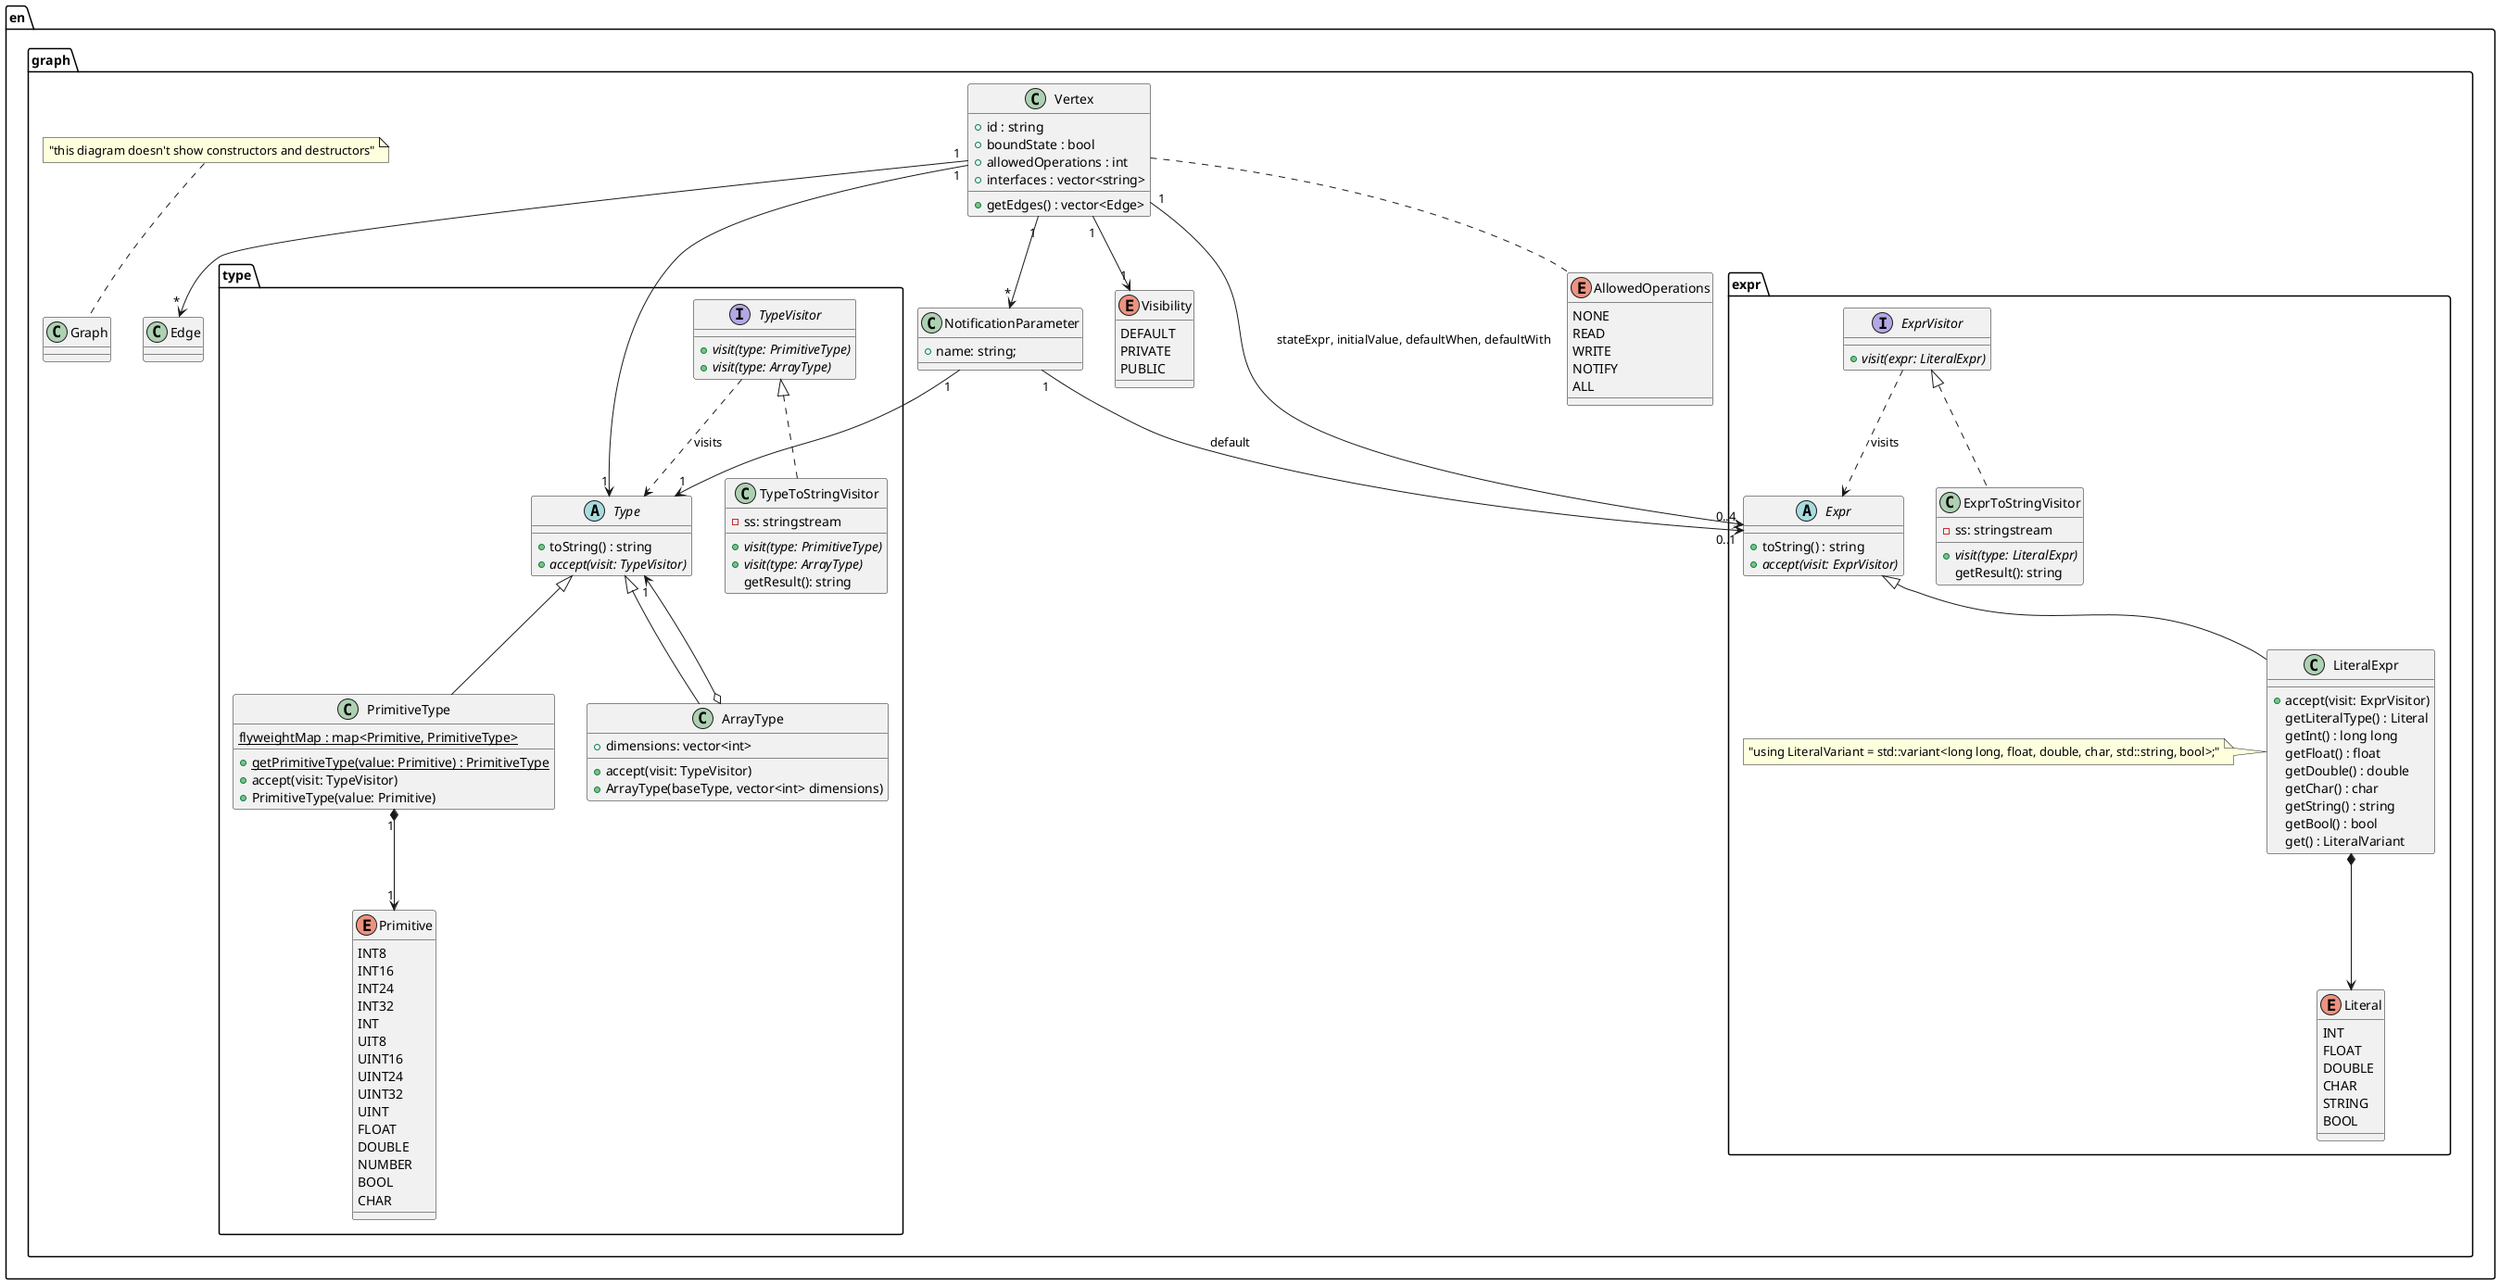 @startuml "class"

package en {

  package graph {

    package type {
      abstract class Type {
        + toString() : string
        {abstract} + accept(visit: TypeVisitor)
      }

      class PrimitiveType extends Type {
        {static} flyweightMap : map<Primitive, PrimitiveType>
        {static} + getPrimitiveType(value: Primitive) : PrimitiveType
        + accept(visit: TypeVisitor)
        + PrimitiveType(value: Primitive)
      }

      PrimitiveType "1" *--> "1" Primitive

      enum Primitive {
        INT8
        INT16
        INT24
        INT32
        INT
        UIT8
        UINT16
        UINT24
        UINT32
        UINT
        FLOAT
        DOUBLE
        NUMBER
        BOOL
        CHAR
      }

      class ArrayType extends Type {
        + dimensions: vector<int>
        + accept(visit: TypeVisitor)
        + ArrayType(baseType, vector<int> dimensions)
      }

      ArrayType o--> "1" Type

      interface TypeVisitor {
        {abstract} + visit(type: PrimitiveType)
        {abstract} + visit(type: ArrayType)
      }

      TypeVisitor ..> Type : visits

      class TypeToStringVisitor implements TypeVisitor {
        - ss: stringstream
        {abstract} + visit(type: PrimitiveType)
        {abstract} + visit(type: ArrayType)
        getResult(): string
      }

    }

    package expr {
      abstract class Expr {
        +toString() : string
        {abstract} + accept(visit: ExprVisitor)
      }

      enum Literal {
        INT
        FLOAT
        DOUBLE
        CHAR
        STRING
        BOOL
      }


      class LiteralExpr extends Expr {
        + accept(visit: ExprVisitor)
        getLiteralType() : Literal
        getInt() : long long
        getFloat() : float
        getDouble() : double
        getChar() : char
        getString() : string
        getBool() : bool
        get() : LiteralVariant
      }

      LiteralExpr *--> Literal

      note left of LiteralExpr : "using LiteralVariant = std::variant<long long, float, double, char, std::string, bool>;"

      interface ExprVisitor {
        {abstract} + visit(expr: LiteralExpr)
      }

      ExprVisitor ..> Expr : visits

      class ExprToStringVisitor implements ExprVisitor {
        - ss: stringstream
        {abstract} + visit(type: LiteralExpr)
        getResult(): string
      }

    }

    enum Visibility
    {
      DEFAULT
      PRIVATE
      PUBLIC
    }

    class Graph

    enum AllowedOperations
    {
      NONE
      READ
      WRITE
      NOTIFY
      ALL
    }

    class Vertex {
      + id : string
      + boundState : bool
      + allowedOperations : int
      + interfaces : vector<string>
      + getEdges() : vector<Edge>
    }

    Vertex "1" --> "1" Visibility
    Vertex "1" --> "1" type.Type
    Vertex "1" --> "*" NotificationParameter
    Vertex "1" --> "0..4" expr.Expr : stateExpr, initialValue, defaultWhen, defaultWith
    Vertex "1" --> "*" Edge
    Vertex .. AllowedOperations

    class Edge

    class NotificationParameter
    {
      + name: string;
    }

    NotificationParameter "1" --> "1" Type
    NotificationParameter "1" --> "0..1" Expr : default

    note top of Graph : "this diagram doesn't show constructors and destructors"
  }
}
@enduml